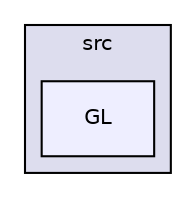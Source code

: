 digraph "C:/Users/Alexandru/Desktop/Git/Project-Kitten-Renderer/Renderer/src/GL" {
  compound=true
  node [ fontsize="10", fontname="Helvetica"];
  edge [ labelfontsize="10", labelfontname="Helvetica"];
  subgraph clusterdir_b7af573e44db28f91377c711e551e83e {
    graph [ bgcolor="#ddddee", pencolor="black", label="src" fontname="Helvetica", fontsize="10", URL="dir_b7af573e44db28f91377c711e551e83e.html"]
  dir_10c163a871e6c8d2d5d81bb992be3b5e [shape=box, label="GL", style="filled", fillcolor="#eeeeff", pencolor="black", URL="dir_10c163a871e6c8d2d5d81bb992be3b5e.html"];
  }
}
